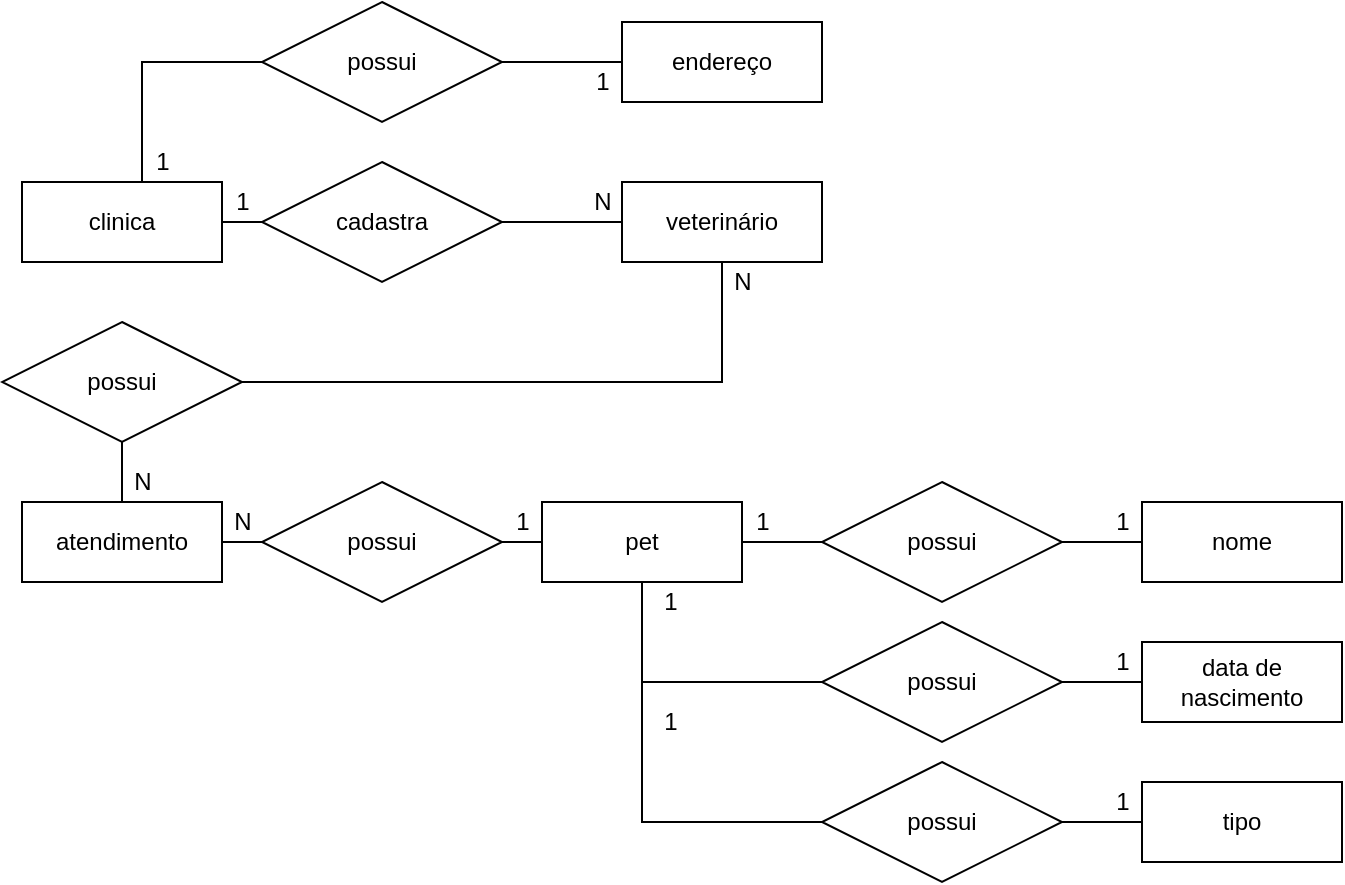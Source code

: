 <mxfile version="14.8.1" type="device"><diagram id="f7VFp6svXGJiDb2tXYRT" name="Page-1"><mxGraphModel dx="1038" dy="579" grid="1" gridSize="10" guides="1" tooltips="1" connect="1" arrows="1" fold="1" page="1" pageScale="1" pageWidth="827" pageHeight="1169" math="0" shadow="0"><root><mxCell id="0"/><mxCell id="1" parent="0"/><mxCell id="ZyWyQ_sWnElXUqly8Q4b-4" style="edgeStyle=orthogonalEdgeStyle;rounded=0;orthogonalLoop=1;jettySize=auto;html=1;entryX=0;entryY=0.5;entryDx=0;entryDy=0;endArrow=none;endFill=0;" edge="1" parent="1" source="ZyWyQ_sWnElXUqly8Q4b-1" target="ZyWyQ_sWnElXUqly8Q4b-2"><mxGeometry relative="1" as="geometry"><Array as="points"><mxPoint x="160" y="160"/></Array></mxGeometry></mxCell><mxCell id="ZyWyQ_sWnElXUqly8Q4b-41" style="edgeStyle=orthogonalEdgeStyle;rounded=0;orthogonalLoop=1;jettySize=auto;html=1;entryX=0;entryY=0.5;entryDx=0;entryDy=0;endArrow=none;endFill=0;" edge="1" parent="1" source="ZyWyQ_sWnElXUqly8Q4b-1" target="ZyWyQ_sWnElXUqly8Q4b-40"><mxGeometry relative="1" as="geometry"/></mxCell><mxCell id="ZyWyQ_sWnElXUqly8Q4b-1" value="clinica" style="whiteSpace=wrap;html=1;align=center;" vertex="1" parent="1"><mxGeometry x="100" y="220" width="100" height="40" as="geometry"/></mxCell><mxCell id="ZyWyQ_sWnElXUqly8Q4b-5" style="edgeStyle=orthogonalEdgeStyle;rounded=0;orthogonalLoop=1;jettySize=auto;html=1;endArrow=none;endFill=0;" edge="1" parent="1" source="ZyWyQ_sWnElXUqly8Q4b-2" target="ZyWyQ_sWnElXUqly8Q4b-3"><mxGeometry relative="1" as="geometry"/></mxCell><mxCell id="ZyWyQ_sWnElXUqly8Q4b-2" value="possui" style="shape=rhombus;perimeter=rhombusPerimeter;whiteSpace=wrap;html=1;align=center;" vertex="1" parent="1"><mxGeometry x="220" y="130" width="120" height="60" as="geometry"/></mxCell><mxCell id="ZyWyQ_sWnElXUqly8Q4b-3" value="endereço" style="whiteSpace=wrap;html=1;align=center;" vertex="1" parent="1"><mxGeometry x="400" y="140" width="100" height="40" as="geometry"/></mxCell><mxCell id="ZyWyQ_sWnElXUqly8Q4b-6" value="1" style="text;html=1;align=center;verticalAlign=middle;resizable=0;points=[];autosize=1;strokeColor=none;" vertex="1" parent="1"><mxGeometry x="160" y="200" width="20" height="20" as="geometry"/></mxCell><mxCell id="ZyWyQ_sWnElXUqly8Q4b-7" value="1" style="text;html=1;align=center;verticalAlign=middle;resizable=0;points=[];autosize=1;strokeColor=none;" vertex="1" parent="1"><mxGeometry x="380" y="160" width="20" height="20" as="geometry"/></mxCell><mxCell id="ZyWyQ_sWnElXUqly8Q4b-11" style="edgeStyle=orthogonalEdgeStyle;rounded=0;orthogonalLoop=1;jettySize=auto;html=1;entryX=0;entryY=0.5;entryDx=0;entryDy=0;endArrow=none;endFill=0;" edge="1" parent="1" source="ZyWyQ_sWnElXUqly8Q4b-8" target="ZyWyQ_sWnElXUqly8Q4b-9"><mxGeometry relative="1" as="geometry"/></mxCell><mxCell id="ZyWyQ_sWnElXUqly8Q4b-18" style="edgeStyle=orthogonalEdgeStyle;rounded=0;orthogonalLoop=1;jettySize=auto;html=1;endArrow=none;endFill=0;" edge="1" parent="1" source="ZyWyQ_sWnElXUqly8Q4b-8" target="ZyWyQ_sWnElXUqly8Q4b-16"><mxGeometry relative="1" as="geometry"><Array as="points"><mxPoint x="410" y="470"/></Array></mxGeometry></mxCell><mxCell id="ZyWyQ_sWnElXUqly8Q4b-19" style="edgeStyle=orthogonalEdgeStyle;rounded=0;orthogonalLoop=1;jettySize=auto;html=1;endArrow=none;endFill=0;" edge="1" parent="1" source="ZyWyQ_sWnElXUqly8Q4b-8" target="ZyWyQ_sWnElXUqly8Q4b-17"><mxGeometry relative="1" as="geometry"><Array as="points"><mxPoint x="410" y="540"/></Array></mxGeometry></mxCell><mxCell id="ZyWyQ_sWnElXUqly8Q4b-27" style="edgeStyle=orthogonalEdgeStyle;rounded=0;orthogonalLoop=1;jettySize=auto;html=1;exitX=0;exitY=0.5;exitDx=0;exitDy=0;entryX=1;entryY=0.5;entryDx=0;entryDy=0;endArrow=none;endFill=0;" edge="1" parent="1" source="ZyWyQ_sWnElXUqly8Q4b-8" target="ZyWyQ_sWnElXUqly8Q4b-25"><mxGeometry relative="1" as="geometry"/></mxCell><mxCell id="ZyWyQ_sWnElXUqly8Q4b-8" value="pet" style="whiteSpace=wrap;html=1;align=center;" vertex="1" parent="1"><mxGeometry x="360" y="380" width="100" height="40" as="geometry"/></mxCell><mxCell id="ZyWyQ_sWnElXUqly8Q4b-12" style="edgeStyle=orthogonalEdgeStyle;rounded=0;orthogonalLoop=1;jettySize=auto;html=1;entryX=0;entryY=0.5;entryDx=0;entryDy=0;endArrow=none;endFill=0;" edge="1" parent="1" source="ZyWyQ_sWnElXUqly8Q4b-9" target="ZyWyQ_sWnElXUqly8Q4b-10"><mxGeometry relative="1" as="geometry"/></mxCell><mxCell id="ZyWyQ_sWnElXUqly8Q4b-9" value="possui" style="shape=rhombus;perimeter=rhombusPerimeter;whiteSpace=wrap;html=1;align=center;" vertex="1" parent="1"><mxGeometry x="500" y="370" width="120" height="60" as="geometry"/></mxCell><mxCell id="ZyWyQ_sWnElXUqly8Q4b-10" value="nome" style="whiteSpace=wrap;html=1;align=center;" vertex="1" parent="1"><mxGeometry x="660" y="380" width="100" height="40" as="geometry"/></mxCell><mxCell id="ZyWyQ_sWnElXUqly8Q4b-14" value="1" style="text;html=1;align=center;verticalAlign=middle;resizable=0;points=[];autosize=1;strokeColor=none;" vertex="1" parent="1"><mxGeometry x="460" y="380" width="20" height="20" as="geometry"/></mxCell><mxCell id="ZyWyQ_sWnElXUqly8Q4b-15" value="1" style="text;html=1;align=center;verticalAlign=middle;resizable=0;points=[];autosize=1;strokeColor=none;" vertex="1" parent="1"><mxGeometry x="640" y="380" width="20" height="20" as="geometry"/></mxCell><mxCell id="ZyWyQ_sWnElXUqly8Q4b-22" style="edgeStyle=orthogonalEdgeStyle;rounded=0;orthogonalLoop=1;jettySize=auto;html=1;entryX=0;entryY=0.5;entryDx=0;entryDy=0;endArrow=none;endFill=0;" edge="1" parent="1" source="ZyWyQ_sWnElXUqly8Q4b-16" target="ZyWyQ_sWnElXUqly8Q4b-20"><mxGeometry relative="1" as="geometry"/></mxCell><mxCell id="ZyWyQ_sWnElXUqly8Q4b-16" value="possui" style="shape=rhombus;perimeter=rhombusPerimeter;whiteSpace=wrap;html=1;align=center;" vertex="1" parent="1"><mxGeometry x="500" y="440" width="120" height="60" as="geometry"/></mxCell><mxCell id="ZyWyQ_sWnElXUqly8Q4b-23" style="edgeStyle=orthogonalEdgeStyle;rounded=0;orthogonalLoop=1;jettySize=auto;html=1;endArrow=none;endFill=0;" edge="1" parent="1" source="ZyWyQ_sWnElXUqly8Q4b-17" target="ZyWyQ_sWnElXUqly8Q4b-21"><mxGeometry relative="1" as="geometry"/></mxCell><mxCell id="ZyWyQ_sWnElXUqly8Q4b-17" value="possui" style="shape=rhombus;perimeter=rhombusPerimeter;whiteSpace=wrap;html=1;align=center;" vertex="1" parent="1"><mxGeometry x="500" y="510" width="120" height="60" as="geometry"/></mxCell><mxCell id="ZyWyQ_sWnElXUqly8Q4b-20" value="data de nascimento" style="whiteSpace=wrap;html=1;align=center;" vertex="1" parent="1"><mxGeometry x="660" y="450" width="100" height="40" as="geometry"/></mxCell><mxCell id="ZyWyQ_sWnElXUqly8Q4b-21" value="tipo" style="whiteSpace=wrap;html=1;align=center;" vertex="1" parent="1"><mxGeometry x="660" y="520" width="100" height="40" as="geometry"/></mxCell><mxCell id="ZyWyQ_sWnElXUqly8Q4b-32" style="edgeStyle=orthogonalEdgeStyle;rounded=0;orthogonalLoop=1;jettySize=auto;html=1;exitX=0.5;exitY=0;exitDx=0;exitDy=0;entryX=0.5;entryY=1;entryDx=0;entryDy=0;endArrow=none;endFill=0;" edge="1" parent="1" source="ZyWyQ_sWnElXUqly8Q4b-24" target="ZyWyQ_sWnElXUqly8Q4b-28"><mxGeometry relative="1" as="geometry"/></mxCell><mxCell id="ZyWyQ_sWnElXUqly8Q4b-24" value="atendimento" style="whiteSpace=wrap;html=1;align=center;" vertex="1" parent="1"><mxGeometry x="100" y="380" width="100" height="40" as="geometry"/></mxCell><mxCell id="ZyWyQ_sWnElXUqly8Q4b-26" style="edgeStyle=orthogonalEdgeStyle;rounded=0;orthogonalLoop=1;jettySize=auto;html=1;exitX=0;exitY=0.5;exitDx=0;exitDy=0;entryX=1;entryY=0.5;entryDx=0;entryDy=0;endArrow=none;endFill=0;" edge="1" parent="1" source="ZyWyQ_sWnElXUqly8Q4b-25" target="ZyWyQ_sWnElXUqly8Q4b-24"><mxGeometry relative="1" as="geometry"/></mxCell><mxCell id="ZyWyQ_sWnElXUqly8Q4b-25" value="possui" style="shape=rhombus;perimeter=rhombusPerimeter;whiteSpace=wrap;html=1;align=center;" vertex="1" parent="1"><mxGeometry x="220" y="370" width="120" height="60" as="geometry"/></mxCell><mxCell id="ZyWyQ_sWnElXUqly8Q4b-28" value="possui" style="shape=rhombus;perimeter=rhombusPerimeter;whiteSpace=wrap;html=1;align=center;" vertex="1" parent="1"><mxGeometry x="90" y="290" width="120" height="60" as="geometry"/></mxCell><mxCell id="ZyWyQ_sWnElXUqly8Q4b-29" value="1" style="text;html=1;align=center;verticalAlign=middle;resizable=0;points=[];autosize=1;strokeColor=none;" vertex="1" parent="1"><mxGeometry x="640" y="450" width="20" height="20" as="geometry"/></mxCell><mxCell id="ZyWyQ_sWnElXUqly8Q4b-30" value="1" style="text;html=1;align=center;verticalAlign=middle;resizable=0;points=[];autosize=1;strokeColor=none;" vertex="1" parent="1"><mxGeometry x="640" y="520" width="20" height="20" as="geometry"/></mxCell><mxCell id="ZyWyQ_sWnElXUqly8Q4b-31" value="N" style="text;html=1;align=center;verticalAlign=middle;resizable=0;points=[];autosize=1;strokeColor=none;" vertex="1" parent="1"><mxGeometry x="200" y="380" width="20" height="20" as="geometry"/></mxCell><mxCell id="ZyWyQ_sWnElXUqly8Q4b-45" style="edgeStyle=orthogonalEdgeStyle;rounded=0;orthogonalLoop=1;jettySize=auto;html=1;entryX=1;entryY=0.5;entryDx=0;entryDy=0;endArrow=none;endFill=0;" edge="1" parent="1" source="ZyWyQ_sWnElXUqly8Q4b-34" target="ZyWyQ_sWnElXUqly8Q4b-28"><mxGeometry relative="1" as="geometry"><Array as="points"><mxPoint x="450" y="320"/></Array></mxGeometry></mxCell><mxCell id="ZyWyQ_sWnElXUqly8Q4b-34" value="veterinário" style="whiteSpace=wrap;html=1;align=center;" vertex="1" parent="1"><mxGeometry x="400" y="220" width="100" height="40" as="geometry"/></mxCell><mxCell id="ZyWyQ_sWnElXUqly8Q4b-37" value="N" style="text;html=1;align=center;verticalAlign=middle;resizable=0;points=[];autosize=1;strokeColor=none;" vertex="1" parent="1"><mxGeometry x="150" y="360" width="20" height="20" as="geometry"/></mxCell><mxCell id="ZyWyQ_sWnElXUqly8Q4b-38" value="1" style="text;html=1;align=center;verticalAlign=middle;resizable=0;points=[];autosize=1;strokeColor=none;" vertex="1" parent="1"><mxGeometry x="413.5" y="420" width="20" height="20" as="geometry"/></mxCell><mxCell id="ZyWyQ_sWnElXUqly8Q4b-39" value="1" style="text;html=1;align=center;verticalAlign=middle;resizable=0;points=[];autosize=1;strokeColor=none;" vertex="1" parent="1"><mxGeometry x="414" y="480" width="20" height="20" as="geometry"/></mxCell><mxCell id="ZyWyQ_sWnElXUqly8Q4b-42" style="edgeStyle=orthogonalEdgeStyle;rounded=0;orthogonalLoop=1;jettySize=auto;html=1;endArrow=none;endFill=0;entryX=0;entryY=0.5;entryDx=0;entryDy=0;" edge="1" parent="1" source="ZyWyQ_sWnElXUqly8Q4b-40" target="ZyWyQ_sWnElXUqly8Q4b-34"><mxGeometry relative="1" as="geometry"><mxPoint x="400" y="240" as="targetPoint"/><Array as="points"/></mxGeometry></mxCell><mxCell id="ZyWyQ_sWnElXUqly8Q4b-40" value="cadastra" style="shape=rhombus;perimeter=rhombusPerimeter;whiteSpace=wrap;html=1;align=center;" vertex="1" parent="1"><mxGeometry x="220" y="210" width="120" height="60" as="geometry"/></mxCell><mxCell id="ZyWyQ_sWnElXUqly8Q4b-43" value="N" style="text;html=1;align=center;verticalAlign=middle;resizable=0;points=[];autosize=1;strokeColor=none;" vertex="1" parent="1"><mxGeometry x="380" y="220" width="20" height="20" as="geometry"/></mxCell><mxCell id="ZyWyQ_sWnElXUqly8Q4b-44" value="1" style="text;html=1;align=center;verticalAlign=middle;resizable=0;points=[];autosize=1;strokeColor=none;" vertex="1" parent="1"><mxGeometry x="200" y="220" width="20" height="20" as="geometry"/></mxCell><mxCell id="ZyWyQ_sWnElXUqly8Q4b-46" value="N" style="text;html=1;align=center;verticalAlign=middle;resizable=0;points=[];autosize=1;strokeColor=none;" vertex="1" parent="1"><mxGeometry x="450" y="260" width="20" height="20" as="geometry"/></mxCell><mxCell id="ZyWyQ_sWnElXUqly8Q4b-47" value="1" style="text;html=1;align=center;verticalAlign=middle;resizable=0;points=[];autosize=1;strokeColor=none;" vertex="1" parent="1"><mxGeometry x="340" y="380" width="20" height="20" as="geometry"/></mxCell></root></mxGraphModel></diagram></mxfile>
